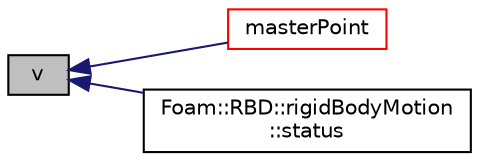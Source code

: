 digraph "v"
{
  bgcolor="transparent";
  edge [fontname="Helvetica",fontsize="10",labelfontname="Helvetica",labelfontsize="10"];
  node [fontname="Helvetica",fontsize="10",shape=record];
  rankdir="LR";
  Node1 [label="v",height=0.2,width=0.4,color="black", fillcolor="grey75", style="filled", fontcolor="black"];
  Node1 -> Node2 [dir="back",color="midnightblue",fontsize="10",style="solid",fontname="Helvetica"];
  Node2 [label="masterPoint",height=0.2,width=0.4,color="red",URL="$a02255.html#a454c358f9f1f4db4e22c398ee95cbbe8"];
  Node1 -> Node3 [dir="back",color="midnightblue",fontsize="10",style="solid",fontname="Helvetica"];
  Node3 [label="Foam::RBD::rigidBodyMotion\l::status",height=0.2,width=0.4,color="black",URL="$a02257.html#a04270e7ad986406573ecd2056ff344dc",tooltip="Report the status of the motion of the given body. "];
}
